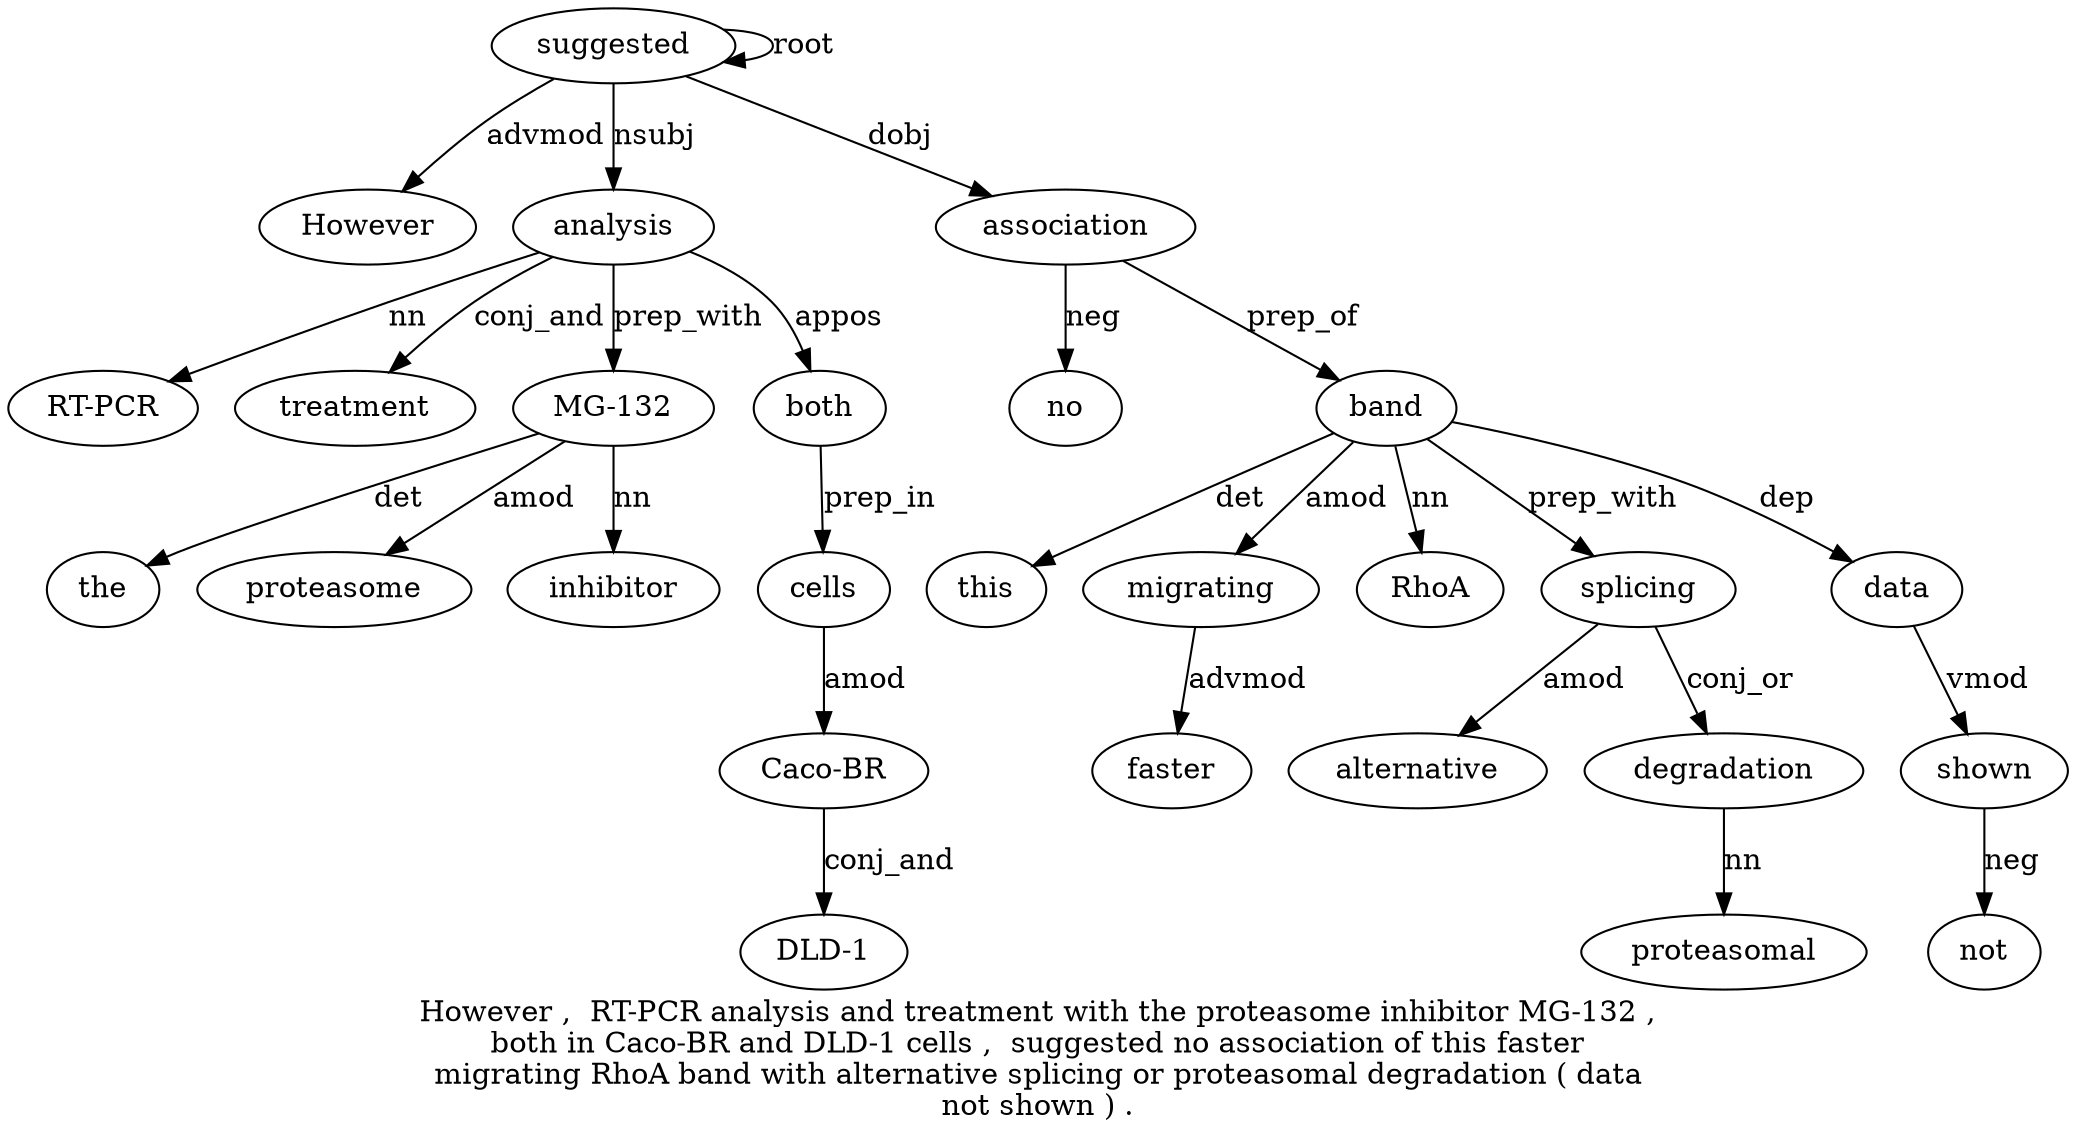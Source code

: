 digraph "However ,  RT-PCR analysis and treatment with the proteasome inhibitor MG-132 ,  both in Caco-BR and DLD-1 cells ,  suggested no association of this faster migrating RhoA band with alternative splicing or proteasomal degradation ( data not shown ) ." {
label="However ,  RT-PCR analysis and treatment with the proteasome inhibitor MG-132 ,
both in Caco-BR and DLD-1 cells ,  suggested no association of this faster
migrating RhoA band with alternative splicing or proteasomal degradation ( data
not shown ) .";
suggested20 [style=filled, fillcolor=white, label=suggested];
However1 [style=filled, fillcolor=white, label=However];
suggested20 -> However1  [label=advmod];
analysis4 [style=filled, fillcolor=white, label=analysis];
"RT-PCR3" [style=filled, fillcolor=white, label="RT-PCR"];
analysis4 -> "RT-PCR3"  [label=nn];
suggested20 -> analysis4  [label=nsubj];
treatment6 [style=filled, fillcolor=white, label=treatment];
analysis4 -> treatment6  [label=conj_and];
"MG-132" [style=filled, fillcolor=white, label="MG-132"];
the8 [style=filled, fillcolor=white, label=the];
"MG-132" -> the8  [label=det];
proteasome9 [style=filled, fillcolor=white, label=proteasome];
"MG-132" -> proteasome9  [label=amod];
inhibitor10 [style=filled, fillcolor=white, label=inhibitor];
"MG-132" -> inhibitor10  [label=nn];
analysis4 -> "MG-132"  [label=prep_with];
both13 [style=filled, fillcolor=white, label=both];
analysis4 -> both13  [label=appos];
cells18 [style=filled, fillcolor=white, label=cells];
"Caco-BR15" [style=filled, fillcolor=white, label="Caco-BR"];
cells18 -> "Caco-BR15"  [label=amod];
"DLD-17" [style=filled, fillcolor=white, label="DLD-1"];
"Caco-BR15" -> "DLD-17"  [label=conj_and];
both13 -> cells18  [label=prep_in];
suggested20 -> suggested20  [label=root];
association22 [style=filled, fillcolor=white, label=association];
no21 [style=filled, fillcolor=white, label=no];
association22 -> no21  [label=neg];
suggested20 -> association22  [label=dobj];
band28 [style=filled, fillcolor=white, label=band];
this24 [style=filled, fillcolor=white, label=this];
band28 -> this24  [label=det];
migrating26 [style=filled, fillcolor=white, label=migrating];
faster25 [style=filled, fillcolor=white, label=faster];
migrating26 -> faster25  [label=advmod];
band28 -> migrating26  [label=amod];
RhoA27 [style=filled, fillcolor=white, label=RhoA];
band28 -> RhoA27  [label=nn];
association22 -> band28  [label=prep_of];
splicing31 [style=filled, fillcolor=white, label=splicing];
alternative30 [style=filled, fillcolor=white, label=alternative];
splicing31 -> alternative30  [label=amod];
band28 -> splicing31  [label=prep_with];
degradation34 [style=filled, fillcolor=white, label=degradation];
proteasomal33 [style=filled, fillcolor=white, label=proteasomal];
degradation34 -> proteasomal33  [label=nn];
splicing31 -> degradation34  [label=conj_or];
data36 [style=filled, fillcolor=white, label=data];
band28 -> data36  [label=dep];
shown38 [style=filled, fillcolor=white, label=shown];
not37 [style=filled, fillcolor=white, label=not];
shown38 -> not37  [label=neg];
data36 -> shown38  [label=vmod];
}
